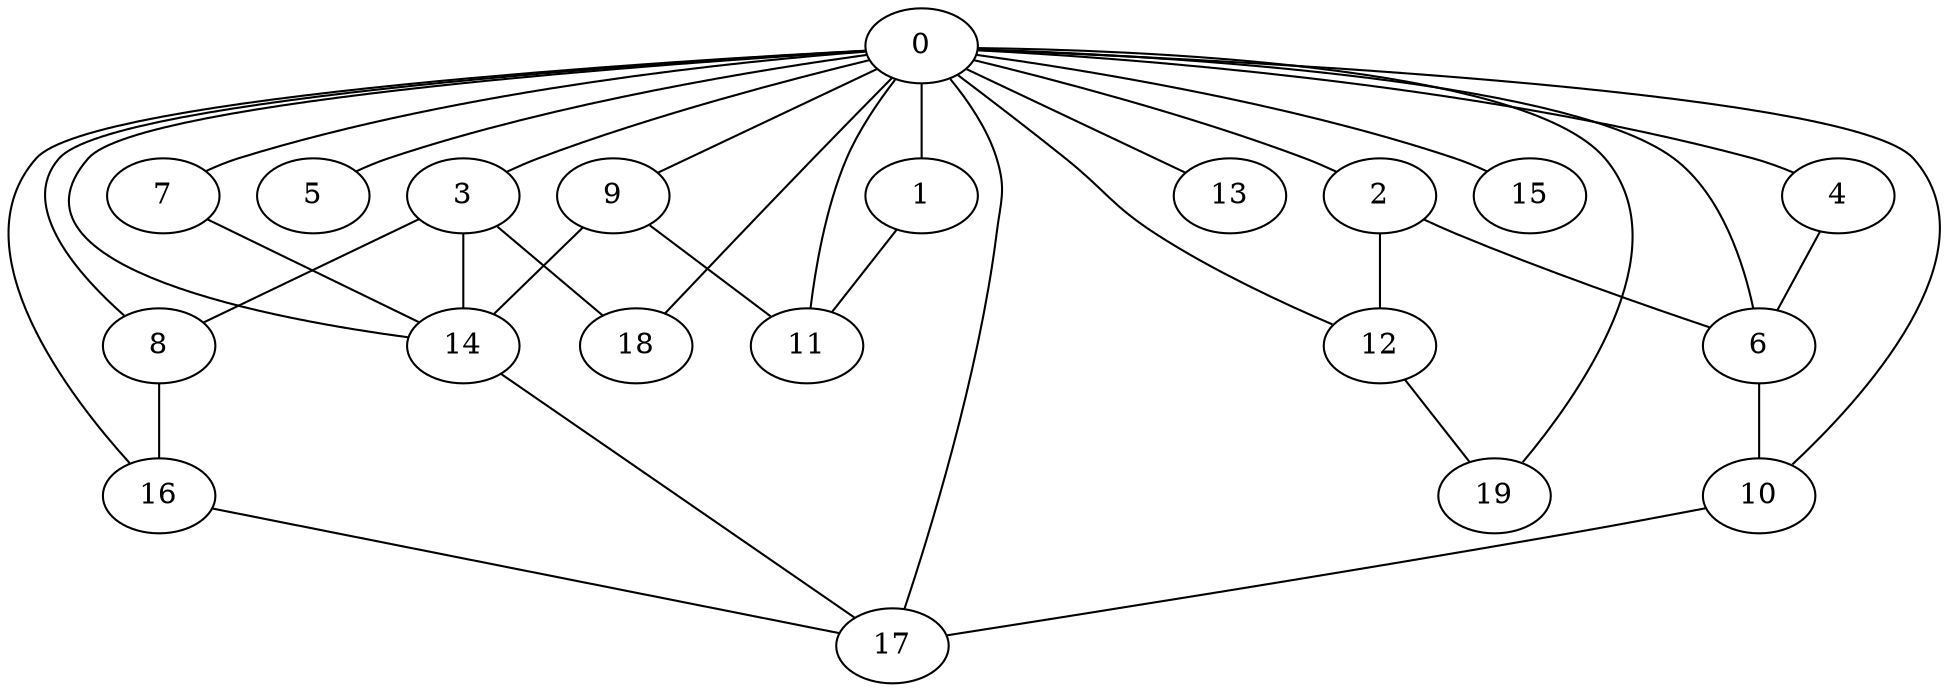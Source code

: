 
graph graphname {
    0 -- 1
0 -- 2
0 -- 3
0 -- 4
0 -- 5
0 -- 6
0 -- 7
0 -- 8
0 -- 9
0 -- 10
0 -- 11
0 -- 12
0 -- 13
0 -- 14
0 -- 15
0 -- 16
0 -- 17
0 -- 18
0 -- 19
1 -- 11
2 -- 6
2 -- 12
3 -- 8
3 -- 18
3 -- 14
4 -- 6
6 -- 10
7 -- 14
8 -- 16
9 -- 14
9 -- 11
10 -- 17
12 -- 19
14 -- 17
16 -- 17

}
